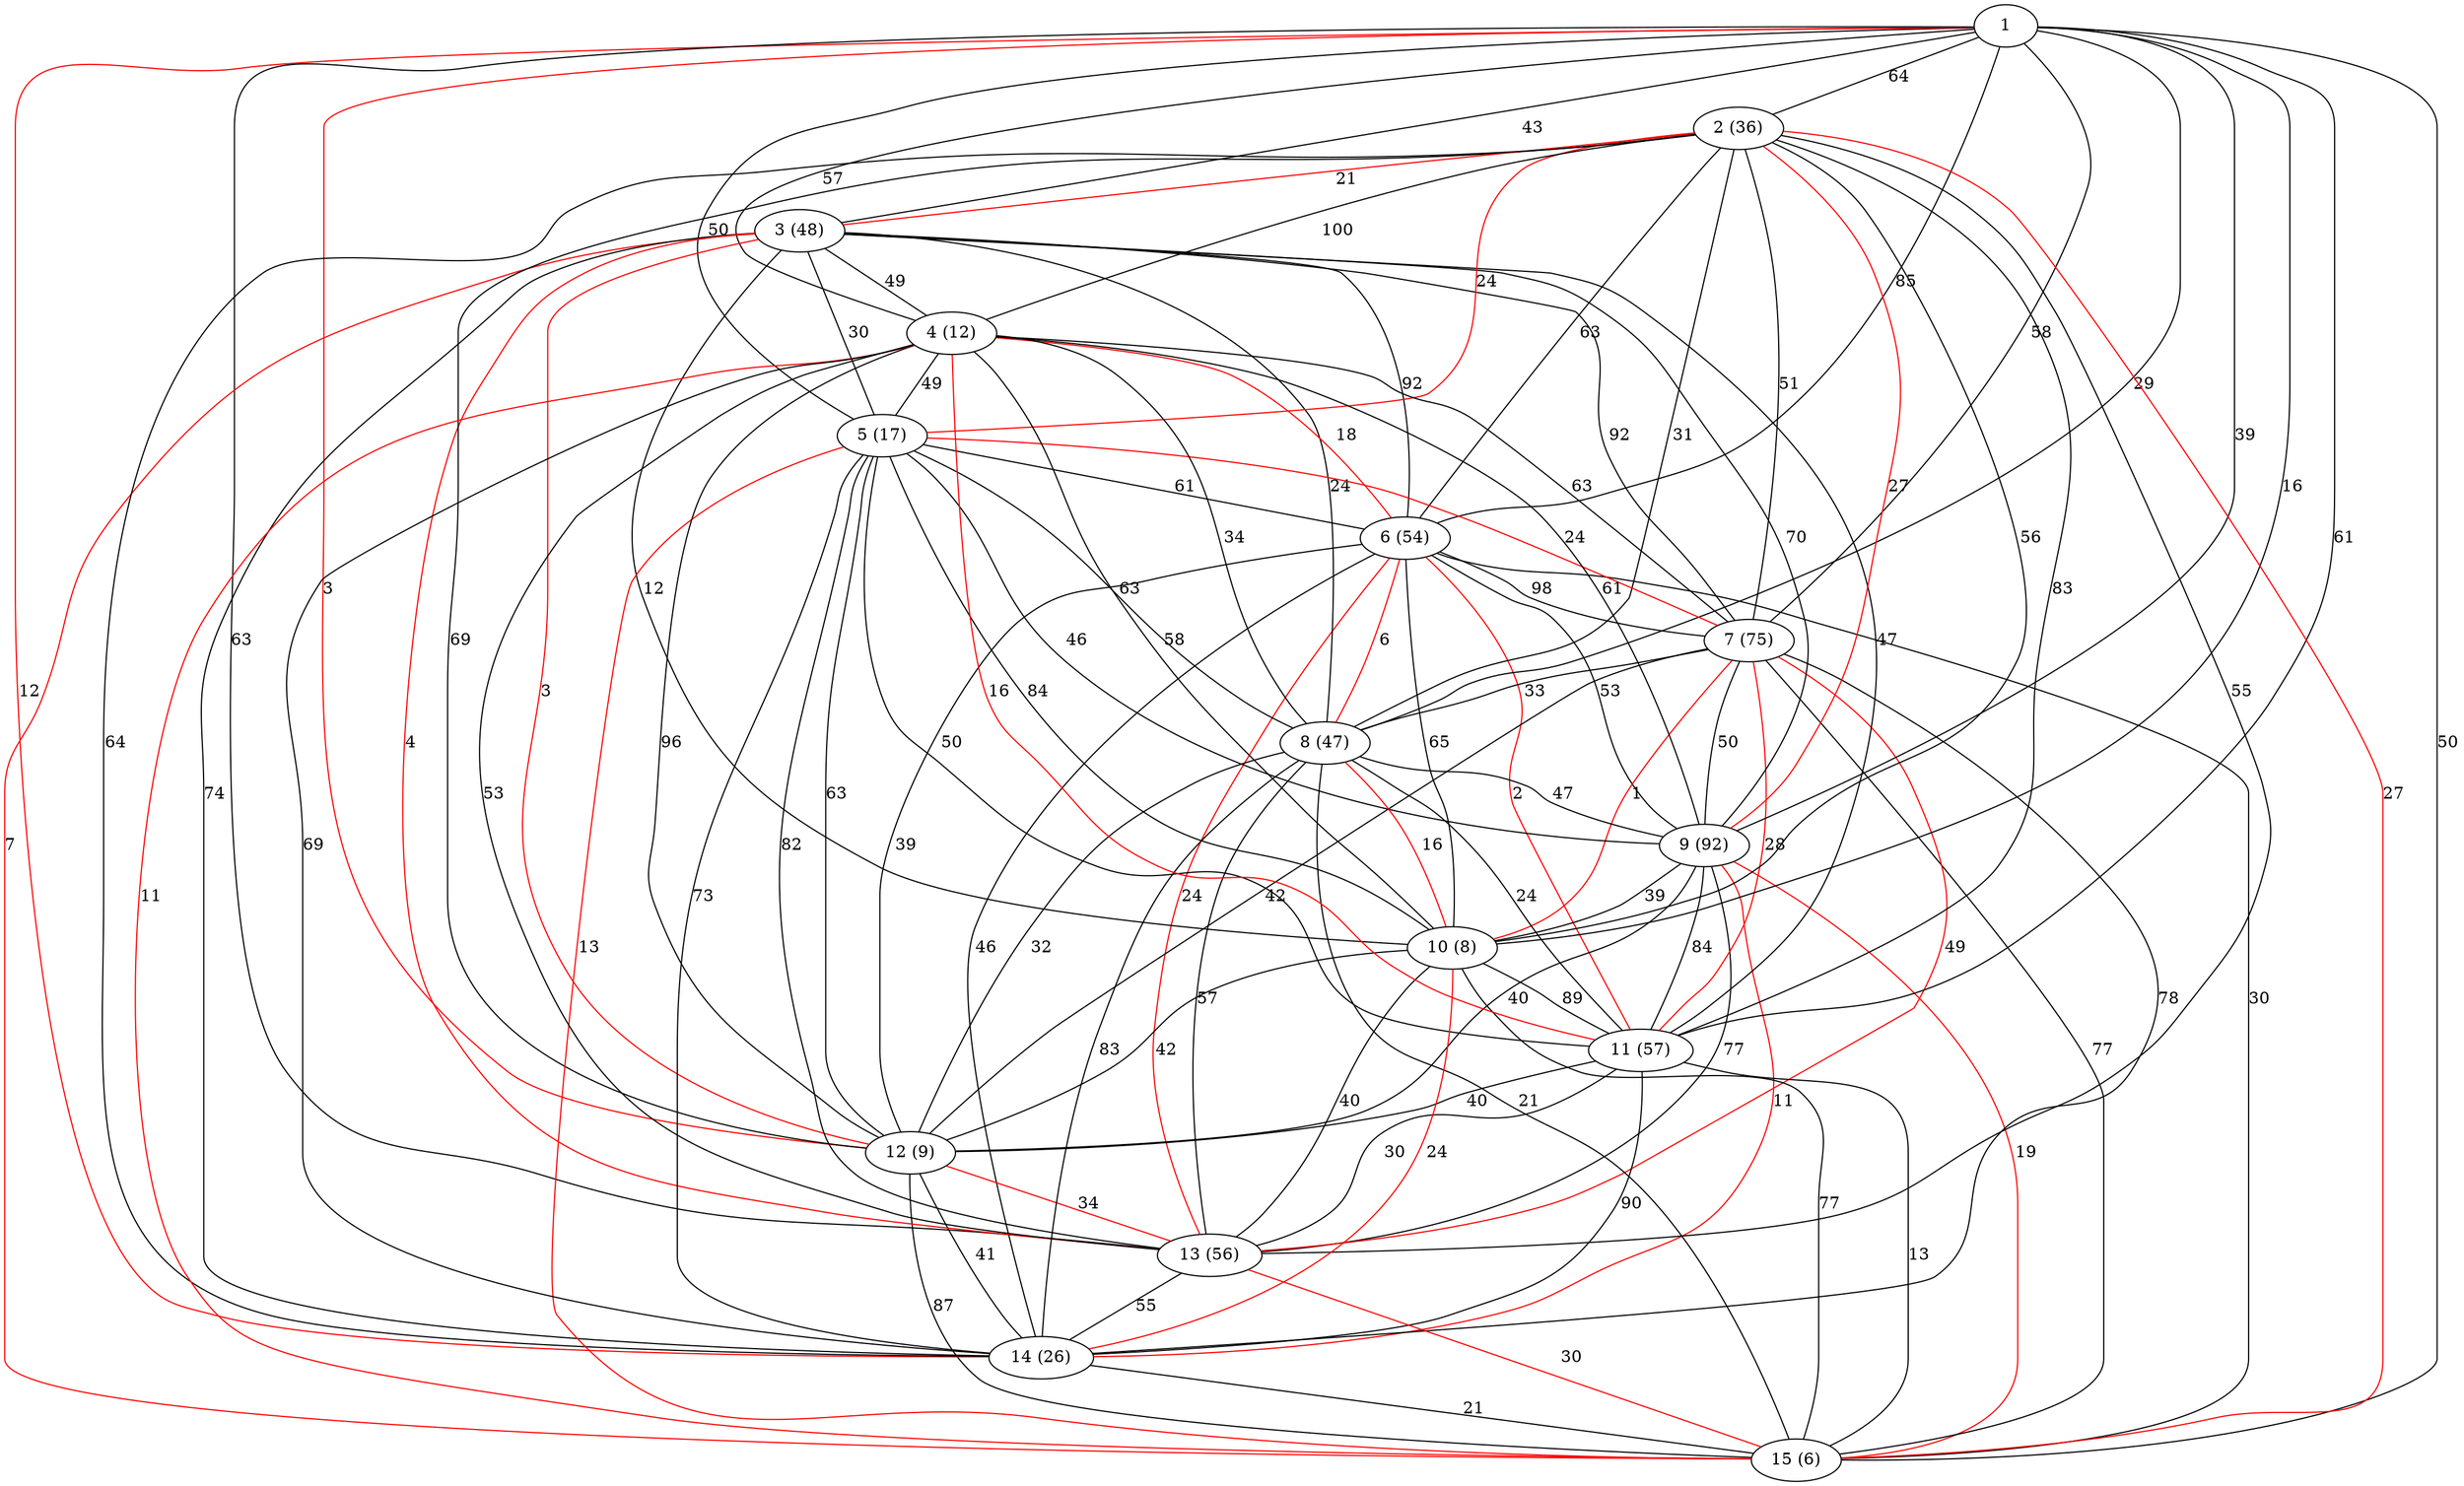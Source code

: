graph g {
6 -- 9 [label=53 color=black]
7 -- 12 [label=42 color=black]
1 -- 6 [label=85 color=black]
3 -- 7 [label=92 color=black]
2 -- 5 [label=24 color=red]
1 -- 11 [label=61 color=black]
5 -- 8 [label=63 color=black]
6 -- 7 [label=98 color=black]
6 -- 10 [label=65 color=black]
8 -- 15 [label=21 color=black]
4 -- 10 [label=58 color=black]
2 -- 6 [label=63 color=black]
9 -- 14 [label=11 color=red]
5 -- 11 [label=50 color=black]
4 -- 5 [label=49 color=black]
10 -- 13 [label=40 color=black]
14 -- 15 [label=21 color=black]
3 -- 12 [label=3 color=red]
1 -- 12 [label=3 color=red]
8 -- 12 [label=32 color=black]
4 -- 15 [label=11 color=red]
2 -- 11 [label=83 color=black]
5 -- 14 [label=73 color=black]
10 -- 14 [label=24 color=red]
6 -- 13 [label=24 color=red]
11 -- 15 [label=13 color=black]
7 -- 8 [label=33 color=black]
3 -- 11 [label=47 color=black]
1 -- 15 [label=50 color=black]
8 -- 9 [label=47 color=black]
4 -- 12 [label=96 color=black]
2 -- 12 [label=69 color=black]
6 -- 14 [label=46 color=black]
7 -- 15 [label=77 color=black]
12 -- 13 [label=34 color=red]
1 -- 5 [label=50 color=black]
3 -- 6 [label=92 color=black]
1 -- 10 [label=16 color=black]
6 -- 11 [label=2 color=red]
4 -- 11 [label=16 color=red]
3 -- 5 [label=30 color=black]
2 -- 7 [label=51 color=black]
9 -- 13 [label=77 color=black]
5 -- 10 [label=84 color=black]
4 -- 6 [label=18 color=red]
5 -- 7 [label=24 color=red]
3 -- 15 [label=7 color=red]
1 -- 3 [label=43 color=black]
8 -- 13 [label=57 color=black]
4 -- 8 [label=34 color=black]
2 -- 8 [label=31 color=black]
5 -- 13 [label=82 color=black]
10 -- 15 [label=77 color=black]
11 -- 14 [label=90 color=black]
7 -- 11 [label=28 color=red]
3 -- 10 [label=12 color=black]
1 -- 14 [label=12 color=red]
8 -- 10 [label=16 color=red]
4 -- 13 [label=53 color=black]
2 -- 13 [label=55 color=black]
9 -- 11 [label=84 color=black]
6 -- 15 [label=30 color=black]
11 -- 13 [label=30 color=black]
7 -- 14 [label=78 color=black]
12 -- 14 [label=41 color=black]
13 -- 15 [label=30 color=red]
1 -- 4 [label=57 color=black]
3 -- 9 [label=70 color=black]
2 -- 3 [label=21 color=red]
1 -- 9 [label=39 color=black]
2 -- 14 [label=64 color=black]
6 -- 8 [label=6 color=red]
7 -- 13 [label=49 color=red]
1 -- 7 [label=58 color=black]
3 -- 4 [label=49 color=black]
2 -- 4 [label=100 color=black]
9 -- 12 [label=40 color=black]
5 -- 9 [label=46 color=black]
4 -- 7 [label=63 color=black]
10 -- 11 [label=89 color=black]
5 -- 6 [label=61 color=black]
3 -- 14 [label=74 color=black]
1 -- 2 [label=64 color=black]
8 -- 14 [label=83 color=black]
4 -- 9 [label=61 color=black]
2 -- 9 [label=27 color=red]
9 -- 15 [label=19 color=red]
5 -- 12 [label=63 color=black]
10 -- 12 [label=42 color=black]
7 -- 10 [label=1 color=red]
3 -- 13 [label=4 color=red]
1 -- 13 [label=63 color=black]
8 -- 11 [label=24 color=black]
4 -- 14 [label=69 color=black]
2 -- 10 [label=56 color=black]
9 -- 10 [label=39 color=black]
5 -- 15 [label=13 color=red]
6 -- 12 [label=39 color=black]
11 -- 12 [label=40 color=black]
7 -- 9 [label=50 color=black]
12 -- 15 [label=87 color=black]
13 -- 14 [label=55 color=black]
3 -- 8 [label=24 color=black]
1 -- 8 [label=29 color=black]
2 -- 15 [label=27 color=red]
2 [label="2 (36)"]
3 [label="3 (48)"]
4 [label="4 (12)"]
5 [label="5 (17)"]
6 [label="6 (54)"]
7 [label="7 (75)"]
8 [label="8 (47)"]
9 [label="9 (92)"]
10 [label="10 (8)"]
11 [label="11 (57)"]
12 [label="12 (9)"]
13 [label="13 (56)"]
14 [label="14 (26)"]
15 [label="15 (6)"]
}